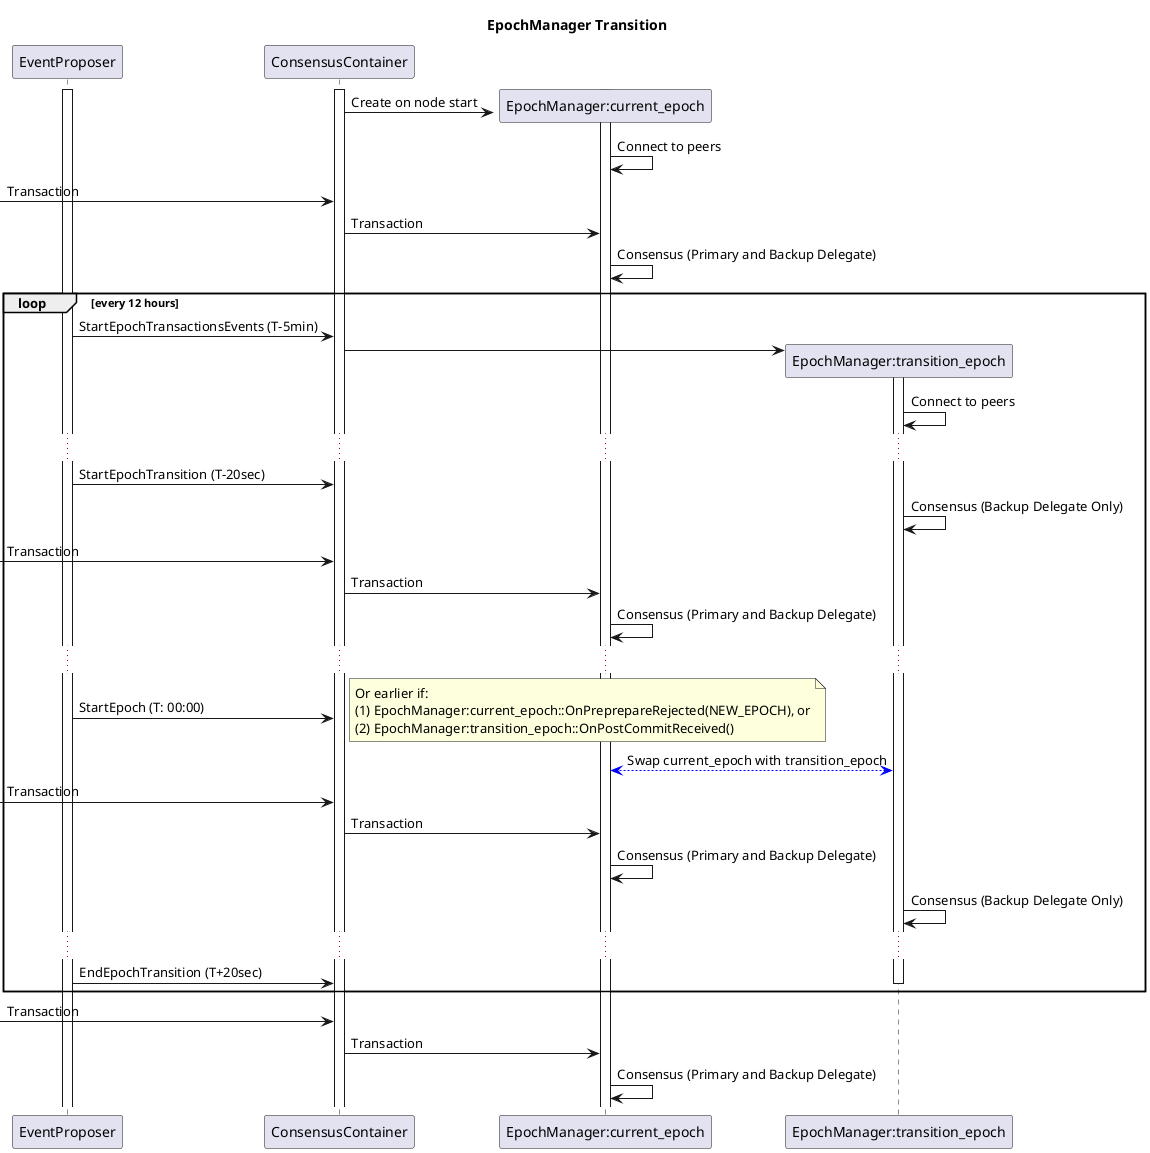@startuml

Title EpochManager Transition 

participant EventProposer
participant ConsensusContainer
participant "EpochManager:current_epoch" as current_epoch
participant "EpochManager:transition_epoch" as transition_epoch
activate EventProposer
activate ConsensusContainer
activate current_epoch
create current_epoch
ConsensusContainer -> current_epoch : Create on node start
current_epoch -> current_epoch : Connect to peers
[-> ConsensusContainer : Transaction
ConsensusContainer -> current_epoch : Transaction
current_epoch -> current_epoch : Consensus (Primary and Backup Delegate)
loop every 12 hours
EventProposer -> ConsensusContainer : StartEpochTransactionsEvents (T-5min)
create transition_epoch
ConsensusContainer -> transition_epoch
activate transition_epoch
transition_epoch -> transition_epoch : Connect to peers
...
EventProposer -> ConsensusContainer : StartEpochTransition (T-20sec)
transition_epoch -> transition_epoch : Consensus (Backup Delegate Only)
[-> ConsensusContainer : Transaction
ConsensusContainer -> current_epoch : Transaction
current_epoch -> current_epoch : Consensus (Primary and Backup Delegate)
...
EventProposer -> ConsensusContainer : StartEpoch (T: 00:00)
note right : Or earlier if:\n(1) EpochManager:current_epoch::OnPreprepareRejected(NEW_EPOCH), or\n(2) EpochManager:transition_epoch::OnPostCommitReceived()

transition_epoch <-[#0000FF]-> current_epoch : Swap current_epoch with transition_epoch

[-> ConsensusContainer : Transaction
ConsensusContainer -> current_epoch : Transaction
current_epoch -> current_epoch : Consensus (Primary and Backup Delegate)
transition_epoch -> transition_epoch : Consensus (Backup Delegate Only)
...
EventProposer -> ConsensusContainer : EndEpochTransition (T+20sec)
deactivate transition_epoch
end
[-> ConsensusContainer : Transaction
ConsensusContainer -> current_epoch : Transaction
current_epoch -> current_epoch : Consensus (Primary and Backup Delegate)
@enduml
